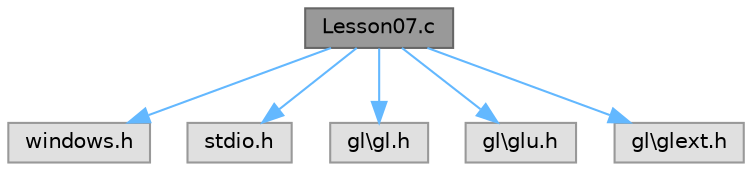 digraph "Lesson07.c"
{
 // LATEX_PDF_SIZE
  bgcolor="transparent";
  edge [fontname=Helvetica,fontsize=10,labelfontname=Helvetica,labelfontsize=10];
  node [fontname=Helvetica,fontsize=10,shape=box,height=0.2,width=0.4];
  Node1 [label="Lesson07.c",height=0.2,width=0.4,color="gray40", fillcolor="grey60", style="filled", fontcolor="black",tooltip="Ouvre une simple fenÃªtre Windows et dessine un cube avec OpenGL. Le cube est gÃ©nÃ©rÃ© avec un fichi..."];
  Node1 -> Node2 [color="steelblue1",style="solid"];
  Node2 [label="windows.h",height=0.2,width=0.4,color="grey60", fillcolor="#E0E0E0", style="filled",tooltip=" "];
  Node1 -> Node3 [color="steelblue1",style="solid"];
  Node3 [label="stdio.h",height=0.2,width=0.4,color="grey60", fillcolor="#E0E0E0", style="filled",tooltip=" "];
  Node1 -> Node4 [color="steelblue1",style="solid"];
  Node4 [label="gl\\gl.h",height=0.2,width=0.4,color="grey60", fillcolor="#E0E0E0", style="filled",tooltip=" "];
  Node1 -> Node5 [color="steelblue1",style="solid"];
  Node5 [label="gl\\glu.h",height=0.2,width=0.4,color="grey60", fillcolor="#E0E0E0", style="filled",tooltip=" "];
  Node1 -> Node6 [color="steelblue1",style="solid"];
  Node6 [label="gl\\glext.h",height=0.2,width=0.4,color="grey60", fillcolor="#E0E0E0", style="filled",tooltip=" "];
}
